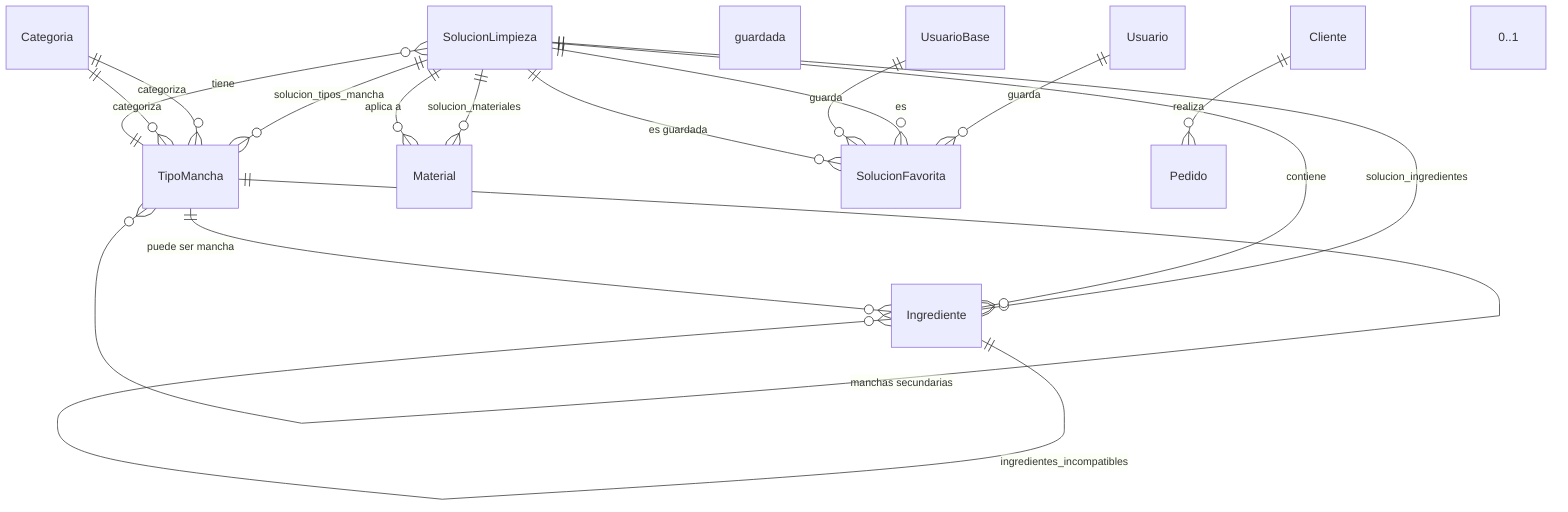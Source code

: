 erDiagram
    SolucionLimpieza ||--o{ TipoMancha : solucion_tipos_mancha
    SolucionLimpieza ||--o{ Material : solucion_materiales
    SolucionLimpieza ||--o{ Ingrediente : solucion_ingredientes
    Ingrediente ||--o{ Ingrediente : ingredientes_incompatibles
    Usuario ||--o{ SolucionFavorita : guarda
    SolucionLimpieza ||--o{ SolucionFavorita : es guardada
    Categoria ||--o{ TipoMancha : categoriza
    TipoMancha ||--o{ SolucionLimpieza : "tiene"
    SolucionLimpieza ||--o{ Ingrediente : "contiene"
    SolucionLimpieza ||--o{ Material : "aplica a"
    UsuarioBase ||--o{ SolucionFavorita : "guarda"
    SolucionLimpieza ||--o{ SolucionFavorita : "es guardada"
    Categoria ||--o{ TipoMancha : "categoriza"
    Cliente ||--o{ Pedido : "realiza"

    %%  una sustancia puede ser mancha e ingrediente o ser macha de una solución %%
    TipoMancha ||--o{ TipoMancha : "manchas secundarias"
    TipoMancha ||--o{ Ingrediente : "puede ser mancha" "0..1"